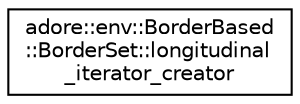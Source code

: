 digraph "Graphical Class Hierarchy"
{
 // LATEX_PDF_SIZE
  edge [fontname="Helvetica",fontsize="10",labelfontname="Helvetica",labelfontsize="10"];
  node [fontname="Helvetica",fontsize="10",shape=record];
  rankdir="LR";
  Node0 [label="adore::env::BorderBased\l::BorderSet::longitudinal\l_iterator_creator",height=0.2,width=0.4,color="black", fillcolor="white", style="filled",URL="$structadore_1_1env_1_1BorderBased_1_1BorderSet_1_1longitudinal__iterator__creator.html",tooltip=" "];
}
